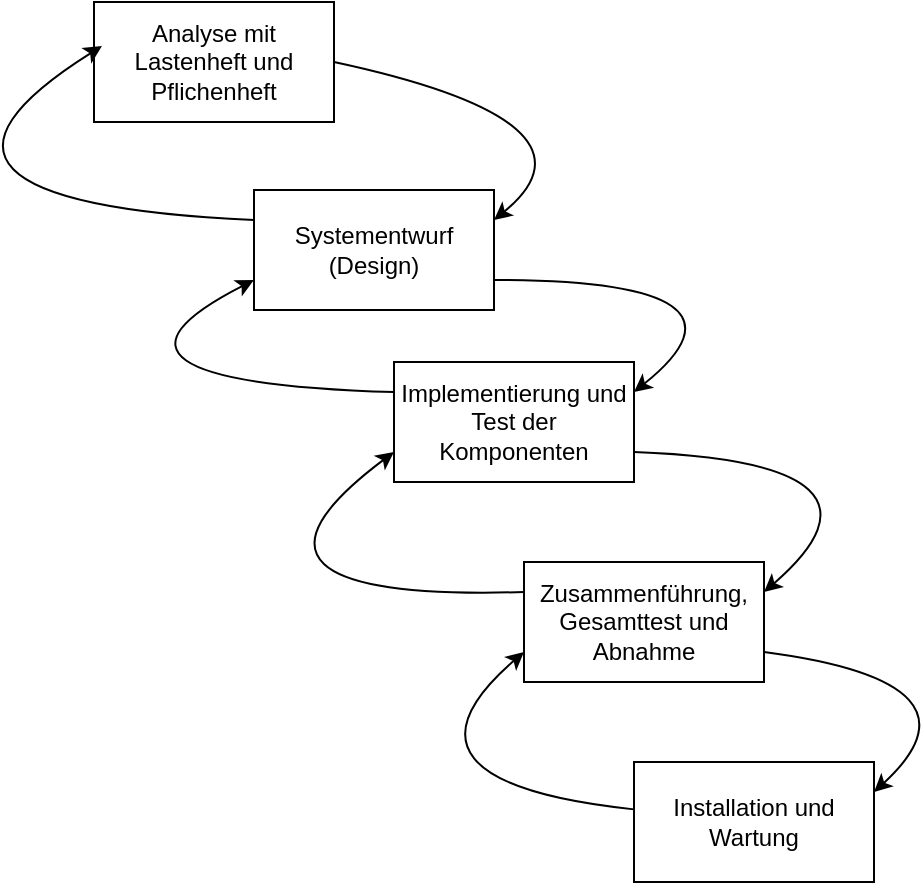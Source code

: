 <mxfile version="26.0.16">
  <diagram name="Page-1" id="120lmzPujFeDM1L3ysvh">
    <mxGraphModel dx="914" dy="702" grid="1" gridSize="10" guides="1" tooltips="1" connect="1" arrows="1" fold="1" page="1" pageScale="1" pageWidth="1169" pageHeight="827" math="0" shadow="0">
      <root>
        <mxCell id="0" />
        <mxCell id="1" parent="0" />
        <mxCell id="nKOzAT5v830jGM1-BIpW-1" value="Analyse mit Lastenheft und Pflichenheft" style="rounded=0;whiteSpace=wrap;html=1;" parent="1" vertex="1">
          <mxGeometry x="220" y="140" width="120" height="60" as="geometry" />
        </mxCell>
        <mxCell id="nKOzAT5v830jGM1-BIpW-2" value="&lt;div&gt;Systementwurf&lt;/div&gt;&lt;div&gt;(Design)&lt;br&gt;&lt;/div&gt;" style="rounded=0;whiteSpace=wrap;html=1;" parent="1" vertex="1">
          <mxGeometry x="300" y="234" width="120" height="60" as="geometry" />
        </mxCell>
        <mxCell id="nKOzAT5v830jGM1-BIpW-4" value="" style="endArrow=classic;html=1;rounded=0;exitX=1;exitY=0.5;exitDx=0;exitDy=0;entryX=1;entryY=0.25;entryDx=0;entryDy=0;curved=1;" parent="1" source="nKOzAT5v830jGM1-BIpW-1" target="nKOzAT5v830jGM1-BIpW-2" edge="1">
          <mxGeometry width="50" height="50" relative="1" as="geometry">
            <mxPoint x="360" y="530" as="sourcePoint" />
            <mxPoint x="410" y="480" as="targetPoint" />
            <Array as="points">
              <mxPoint x="480" y="200" />
            </Array>
          </mxGeometry>
        </mxCell>
        <mxCell id="nKOzAT5v830jGM1-BIpW-5" value="Implementierung und Test der Komponenten" style="rounded=0;whiteSpace=wrap;html=1;" parent="1" vertex="1">
          <mxGeometry x="370" y="320" width="120" height="60" as="geometry" />
        </mxCell>
        <mxCell id="nKOzAT5v830jGM1-BIpW-6" value="Zusammenführung, Gesamttest und Abnahme" style="rounded=0;whiteSpace=wrap;html=1;" parent="1" vertex="1">
          <mxGeometry x="435" y="420" width="120" height="60" as="geometry" />
        </mxCell>
        <mxCell id="nKOzAT5v830jGM1-BIpW-7" value="Installation und Wartung" style="rounded=0;whiteSpace=wrap;html=1;" parent="1" vertex="1">
          <mxGeometry x="490" y="520" width="120" height="60" as="geometry" />
        </mxCell>
        <mxCell id="nKOzAT5v830jGM1-BIpW-8" value="" style="endArrow=classic;html=1;rounded=0;exitX=1;exitY=0.75;exitDx=0;exitDy=0;entryX=1;entryY=0.25;entryDx=0;entryDy=0;curved=1;" parent="1" source="nKOzAT5v830jGM1-BIpW-2" target="nKOzAT5v830jGM1-BIpW-5" edge="1">
          <mxGeometry width="50" height="50" relative="1" as="geometry">
            <mxPoint x="450" y="280" as="sourcePoint" />
            <mxPoint x="510" y="349" as="targetPoint" />
            <Array as="points">
              <mxPoint x="560" y="279" />
            </Array>
          </mxGeometry>
        </mxCell>
        <mxCell id="nKOzAT5v830jGM1-BIpW-9" value="" style="endArrow=classic;html=1;rounded=0;exitX=1;exitY=0.75;exitDx=0;exitDy=0;entryX=1;entryY=0.25;entryDx=0;entryDy=0;curved=1;" parent="1" source="nKOzAT5v830jGM1-BIpW-5" target="nKOzAT5v830jGM1-BIpW-6" edge="1">
          <mxGeometry width="50" height="50" relative="1" as="geometry">
            <mxPoint x="550" y="360" as="sourcePoint" />
            <mxPoint x="610" y="429" as="targetPoint" />
            <Array as="points">
              <mxPoint x="630" y="370" />
            </Array>
          </mxGeometry>
        </mxCell>
        <mxCell id="nKOzAT5v830jGM1-BIpW-10" value="" style="endArrow=classic;html=1;rounded=0;exitX=1;exitY=0.75;exitDx=0;exitDy=0;entryX=1;entryY=0.25;entryDx=0;entryDy=0;curved=1;" parent="1" source="nKOzAT5v830jGM1-BIpW-6" target="nKOzAT5v830jGM1-BIpW-7" edge="1">
          <mxGeometry width="50" height="50" relative="1" as="geometry">
            <mxPoint x="590" y="470" as="sourcePoint" />
            <mxPoint x="650" y="539" as="targetPoint" />
            <Array as="points">
              <mxPoint x="670" y="480" />
            </Array>
          </mxGeometry>
        </mxCell>
        <mxCell id="zcnB7NNUUM_-mV0FJ1wV-1" value="" style="endArrow=classic;html=1;rounded=0;entryX=0;entryY=0.75;entryDx=0;entryDy=0;curved=1;" edge="1" parent="1" source="nKOzAT5v830jGM1-BIpW-7" target="nKOzAT5v830jGM1-BIpW-6">
          <mxGeometry width="50" height="50" relative="1" as="geometry">
            <mxPoint x="290" y="500" as="sourcePoint" />
            <mxPoint x="345" y="570" as="targetPoint" />
            <Array as="points">
              <mxPoint x="360" y="530" />
            </Array>
          </mxGeometry>
        </mxCell>
        <mxCell id="zcnB7NNUUM_-mV0FJ1wV-2" value="" style="endArrow=classic;html=1;rounded=0;entryX=0;entryY=0.75;entryDx=0;entryDy=0;curved=1;exitX=0;exitY=0.25;exitDx=0;exitDy=0;" edge="1" parent="1" source="nKOzAT5v830jGM1-BIpW-6" target="nKOzAT5v830jGM1-BIpW-5">
          <mxGeometry width="50" height="50" relative="1" as="geometry">
            <mxPoint x="190" y="490" as="sourcePoint" />
            <mxPoint x="135" y="411" as="targetPoint" />
            <Array as="points">
              <mxPoint x="270" y="440" />
            </Array>
          </mxGeometry>
        </mxCell>
        <mxCell id="zcnB7NNUUM_-mV0FJ1wV-3" value="" style="endArrow=classic;html=1;rounded=0;entryX=0;entryY=0.75;entryDx=0;entryDy=0;curved=1;exitX=0;exitY=0.25;exitDx=0;exitDy=0;" edge="1" parent="1" source="nKOzAT5v830jGM1-BIpW-5" target="nKOzAT5v830jGM1-BIpW-2">
          <mxGeometry width="50" height="50" relative="1" as="geometry">
            <mxPoint x="240" y="320" as="sourcePoint" />
            <mxPoint x="185" y="241" as="targetPoint" />
            <Array as="points">
              <mxPoint x="200" y="330" />
            </Array>
          </mxGeometry>
        </mxCell>
        <mxCell id="zcnB7NNUUM_-mV0FJ1wV-4" value="" style="endArrow=classic;html=1;rounded=0;entryX=0.033;entryY=0.367;entryDx=0;entryDy=0;curved=1;exitX=0;exitY=0.25;exitDx=0;exitDy=0;entryPerimeter=0;" edge="1" parent="1" source="nKOzAT5v830jGM1-BIpW-2" target="nKOzAT5v830jGM1-BIpW-1">
          <mxGeometry width="50" height="50" relative="1" as="geometry">
            <mxPoint x="120" y="240" as="sourcePoint" />
            <mxPoint x="65" y="161" as="targetPoint" />
            <Array as="points">
              <mxPoint x="100" y="240" />
            </Array>
          </mxGeometry>
        </mxCell>
      </root>
    </mxGraphModel>
  </diagram>
</mxfile>
